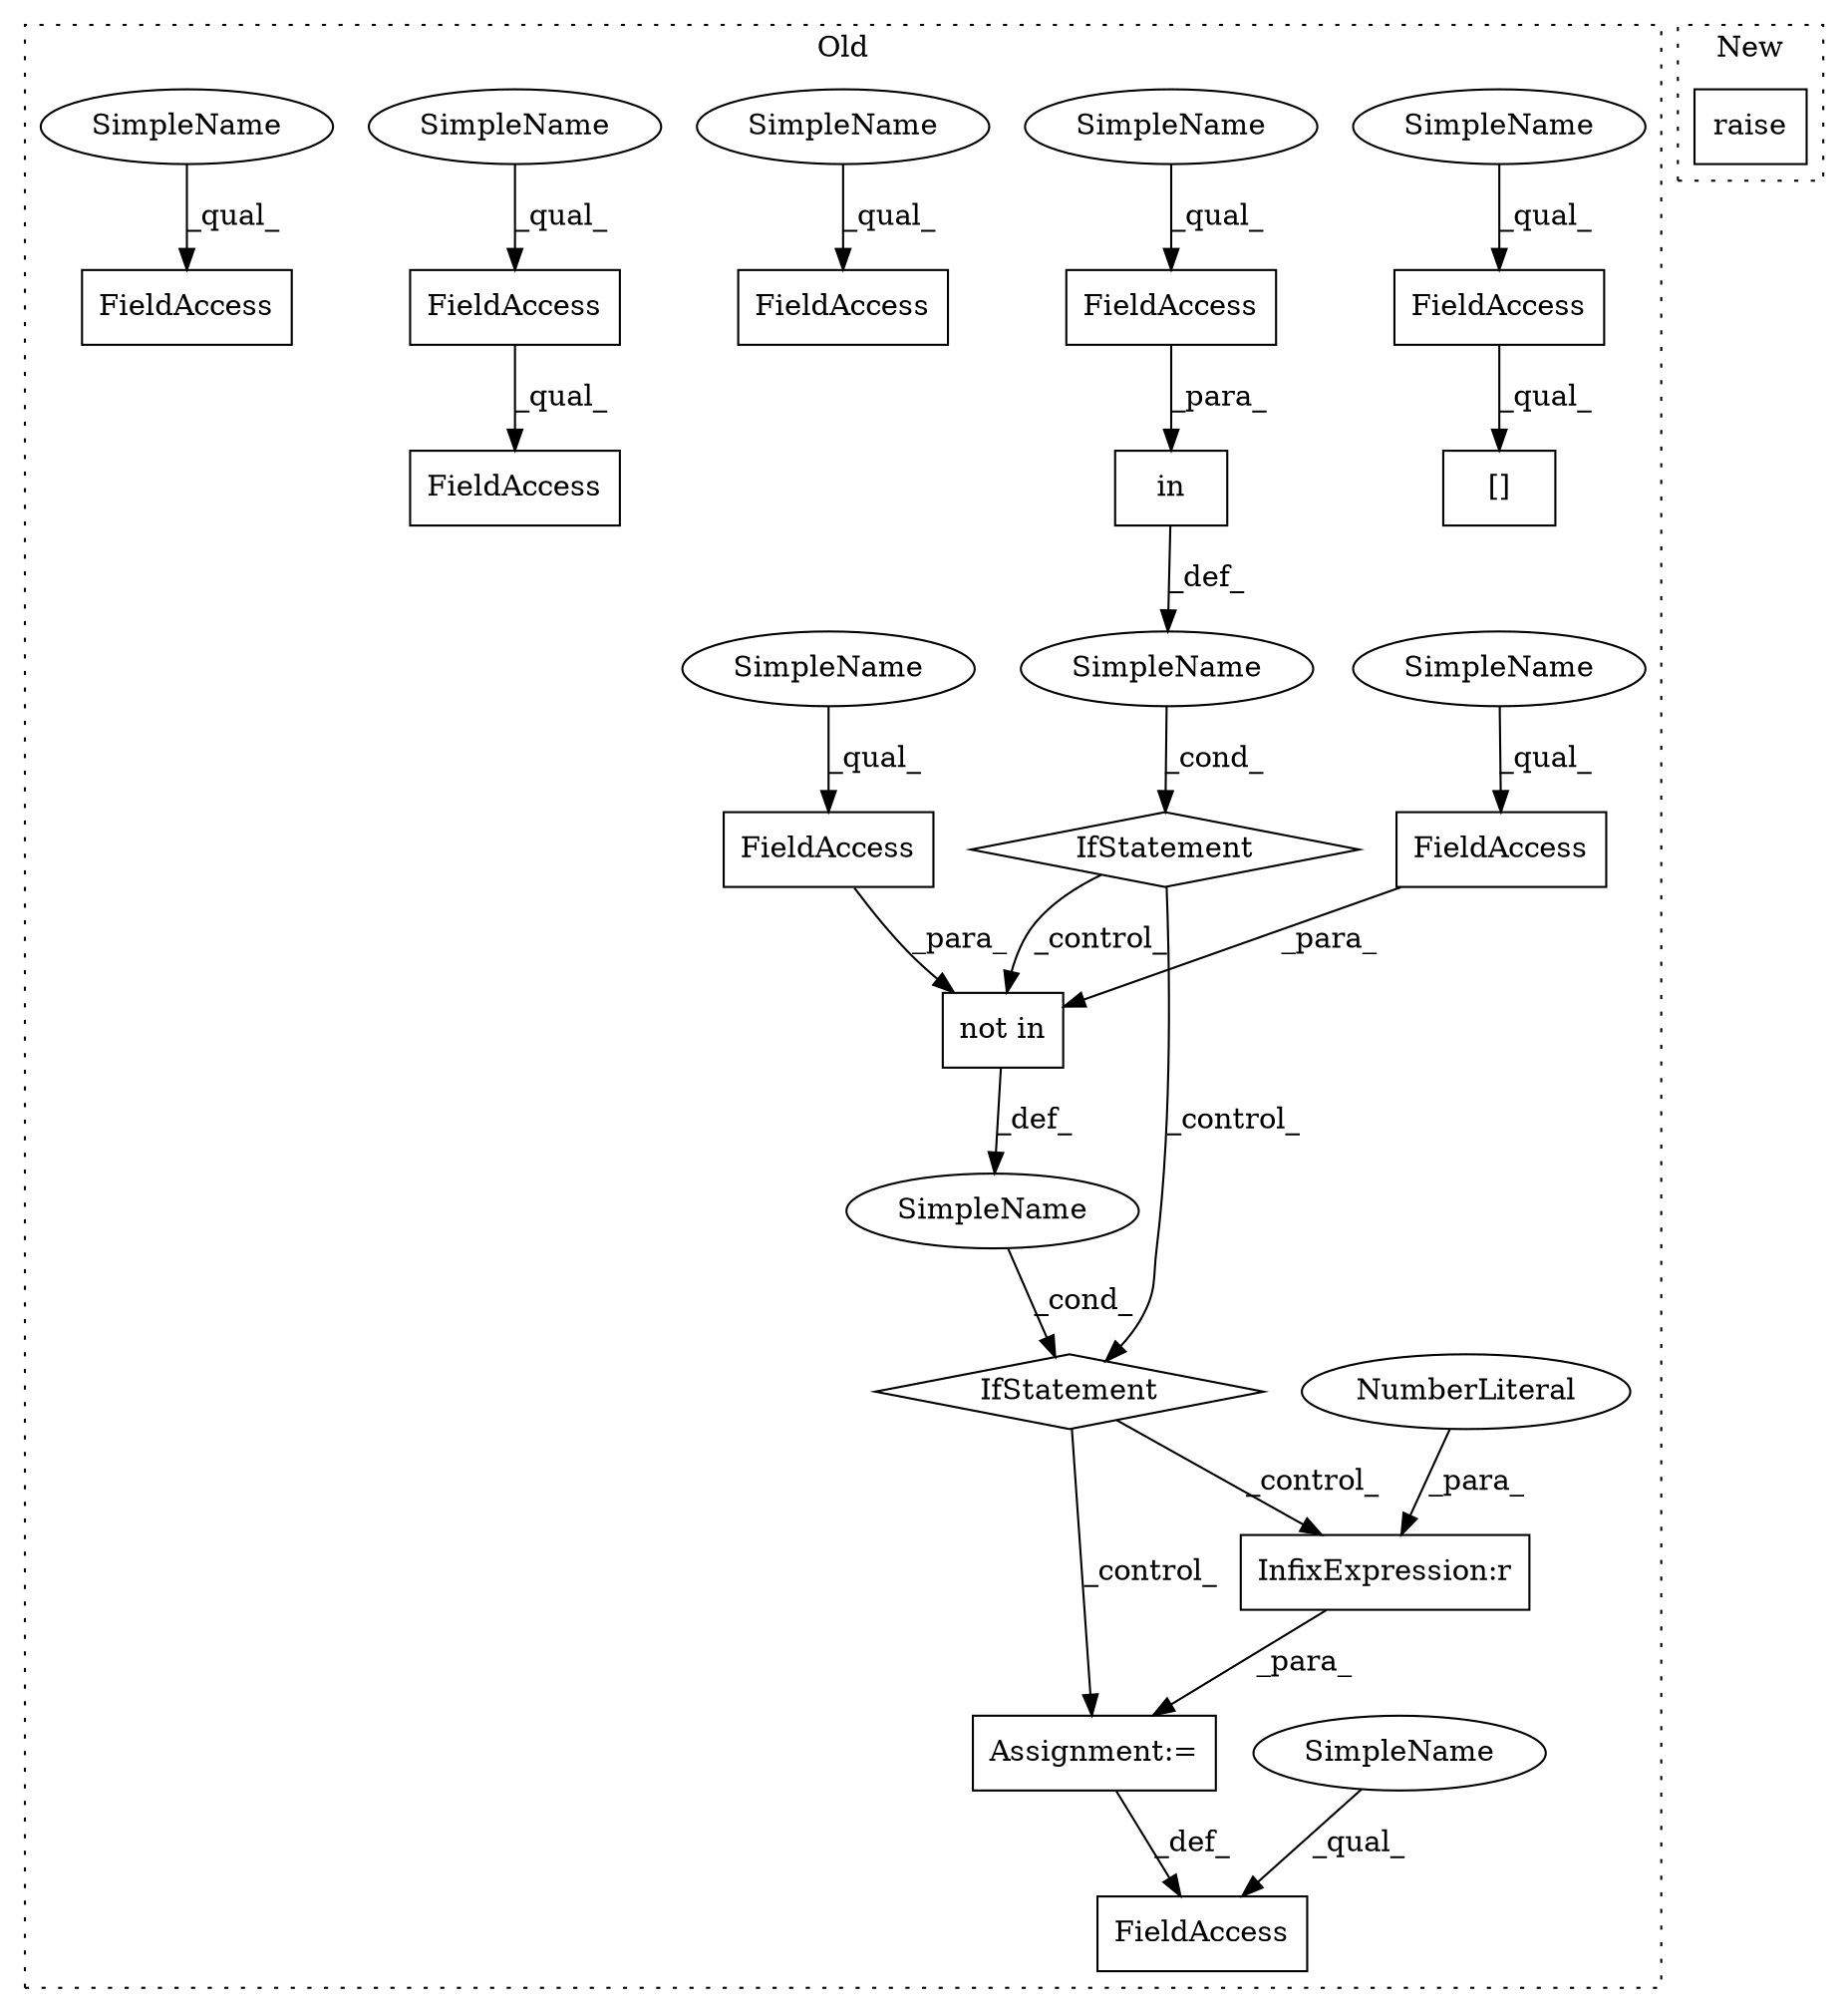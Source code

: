 digraph G {
subgraph cluster0 {
1 [label="not in" a="108" s="7289" l="35" shape="box"];
3 [label="FieldAccess" a="22" s="7312" l="12" shape="box"];
4 [label="IfStatement" a="25" s="7279,7324" l="10,2" shape="diamond"];
5 [label="SimpleName" a="42" s="" l="" shape="ellipse"];
6 [label="Assignment:=" a="7" s="7347" l="1" shape="box"];
7 [label="FieldAccess" a="22" s="7112" l="12" shape="box"];
8 [label="FieldAccess" a="22" s="7168" l="12" shape="box"];
9 [label="FieldAccess" a="22" s="7026" l="12" shape="box"];
10 [label="FieldAccess" a="22" s="7026" l="18" shape="box"];
11 [label="FieldAccess" a="22" s="7336" l="11" shape="box"];
12 [label="in" a="105" s="7098" l="26" shape="box"];
13 [label="SimpleName" a="42" s="" l="" shape="ellipse"];
14 [label="InfixExpression:r" a="27" s="7365" l="3" shape="box"];
15 [label="NumberLiteral" a="34" s="7368" l="1" shape="ellipse"];
16 [label="FieldAccess" a="22" s="7289" l="15" shape="box"];
17 [label="FieldAccess" a="22" s="7068" l="16" shape="box"];
18 [label="FieldAccess" a="22" s="7246" l="11" shape="box"];
19 [label="[]" a="2" s="7168,7191" l="13,1" shape="box"];
20 [label="IfStatement" a="25" s="7090,7124" l="8,2" shape="diamond"];
21 [label="SimpleName" a="42" s="7312" l="4" shape="ellipse"];
22 [label="SimpleName" a="42" s="7168" l="4" shape="ellipse"];
23 [label="SimpleName" a="42" s="7112" l="4" shape="ellipse"];
24 [label="SimpleName" a="42" s="7246" l="4" shape="ellipse"];
25 [label="SimpleName" a="42" s="7336" l="4" shape="ellipse"];
26 [label="SimpleName" a="42" s="7026" l="4" shape="ellipse"];
27 [label="SimpleName" a="42" s="7289" l="7" shape="ellipse"];
28 [label="SimpleName" a="42" s="7068" l="7" shape="ellipse"];
label = "Old";
style="dotted";
}
subgraph cluster1 {
2 [label="raise" a="32" s="9700" l="7" shape="box"];
label = "New";
style="dotted";
}
1 -> 5 [label="_def_"];
3 -> 1 [label="_para_"];
4 -> 14 [label="_control_"];
4 -> 6 [label="_control_"];
5 -> 4 [label="_cond_"];
6 -> 11 [label="_def_"];
7 -> 12 [label="_para_"];
8 -> 19 [label="_qual_"];
9 -> 10 [label="_qual_"];
12 -> 13 [label="_def_"];
13 -> 20 [label="_cond_"];
14 -> 6 [label="_para_"];
15 -> 14 [label="_para_"];
16 -> 1 [label="_para_"];
20 -> 4 [label="_control_"];
20 -> 1 [label="_control_"];
21 -> 3 [label="_qual_"];
22 -> 8 [label="_qual_"];
23 -> 7 [label="_qual_"];
24 -> 18 [label="_qual_"];
25 -> 11 [label="_qual_"];
26 -> 9 [label="_qual_"];
27 -> 16 [label="_qual_"];
28 -> 17 [label="_qual_"];
}